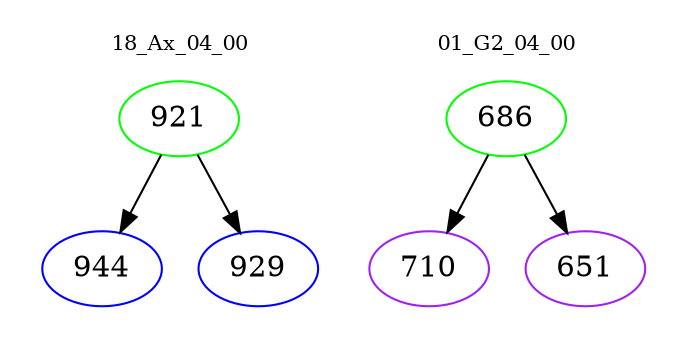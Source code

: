 digraph{
subgraph cluster_0 {
color = white
label = "18_Ax_04_00";
fontsize=10;
T0_921 [label="921", color="green"]
T0_921 -> T0_944 [color="black"]
T0_944 [label="944", color="blue"]
T0_921 -> T0_929 [color="black"]
T0_929 [label="929", color="blue"]
}
subgraph cluster_1 {
color = white
label = "01_G2_04_00";
fontsize=10;
T1_686 [label="686", color="green"]
T1_686 -> T1_710 [color="black"]
T1_710 [label="710", color="purple"]
T1_686 -> T1_651 [color="black"]
T1_651 [label="651", color="purple"]
}
}
